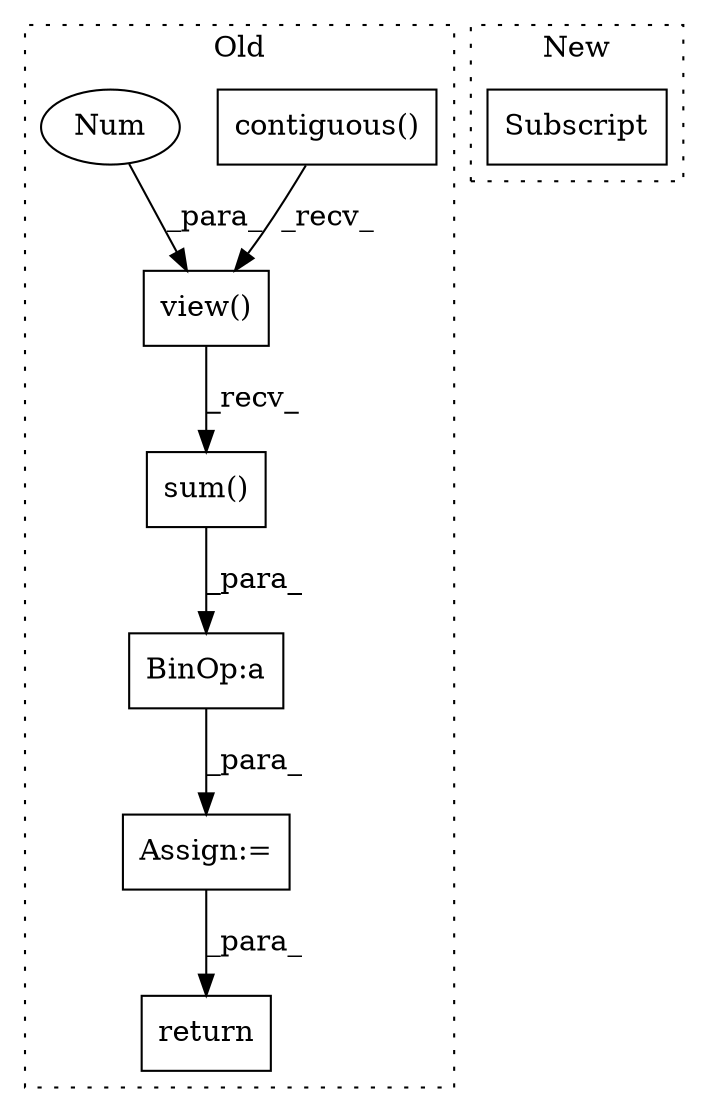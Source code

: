 digraph G {
subgraph cluster0 {
1 [label="contiguous()" a="75" s="2827" l="19" shape="box"];
3 [label="Assign:=" a="68" s="2864" l="3" shape="box"];
4 [label="view()" a="75" s="2827,2854" l="25,1" shape="box"];
5 [label="Num" a="76" s="2852" l="2" shape="ellipse"];
6 [label="BinOp:a" a="82" s="2902" l="1" shape="box"];
7 [label="sum()" a="75" s="2903" l="11" shape="box"];
8 [label="return" a="93" s="2919" l="7" shape="box"];
label = "Old";
style="dotted";
}
subgraph cluster1 {
2 [label="Subscript" a="63" s="3962,0" l="17,0" shape="box"];
label = "New";
style="dotted";
}
1 -> 4 [label="_recv_"];
3 -> 8 [label="_para_"];
4 -> 7 [label="_recv_"];
5 -> 4 [label="_para_"];
6 -> 3 [label="_para_"];
7 -> 6 [label="_para_"];
}